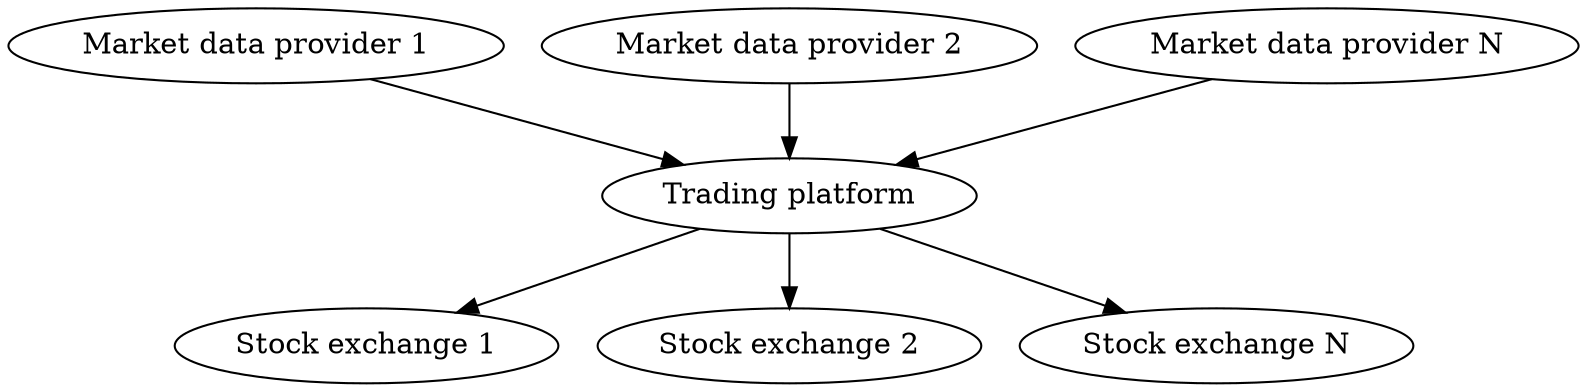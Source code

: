 digraph trading_platform {

	"Market data provider 1" -> "Trading platform"
	"Market data provider 2" -> "Trading platform"
	"Market data provider N" -> "Trading platform"
	"Trading platform" -> "Stock exchange 1"
	"Trading platform" -> "Stock exchange 2"
	"Trading platform" -> "Stock exchange N"

}
